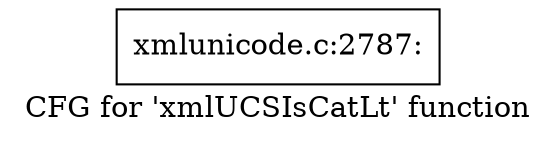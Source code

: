 digraph "CFG for 'xmlUCSIsCatLt' function" {
	label="CFG for 'xmlUCSIsCatLt' function";

	Node0x4eba080 [shape=record,label="{xmlunicode.c:2787:}"];
}
